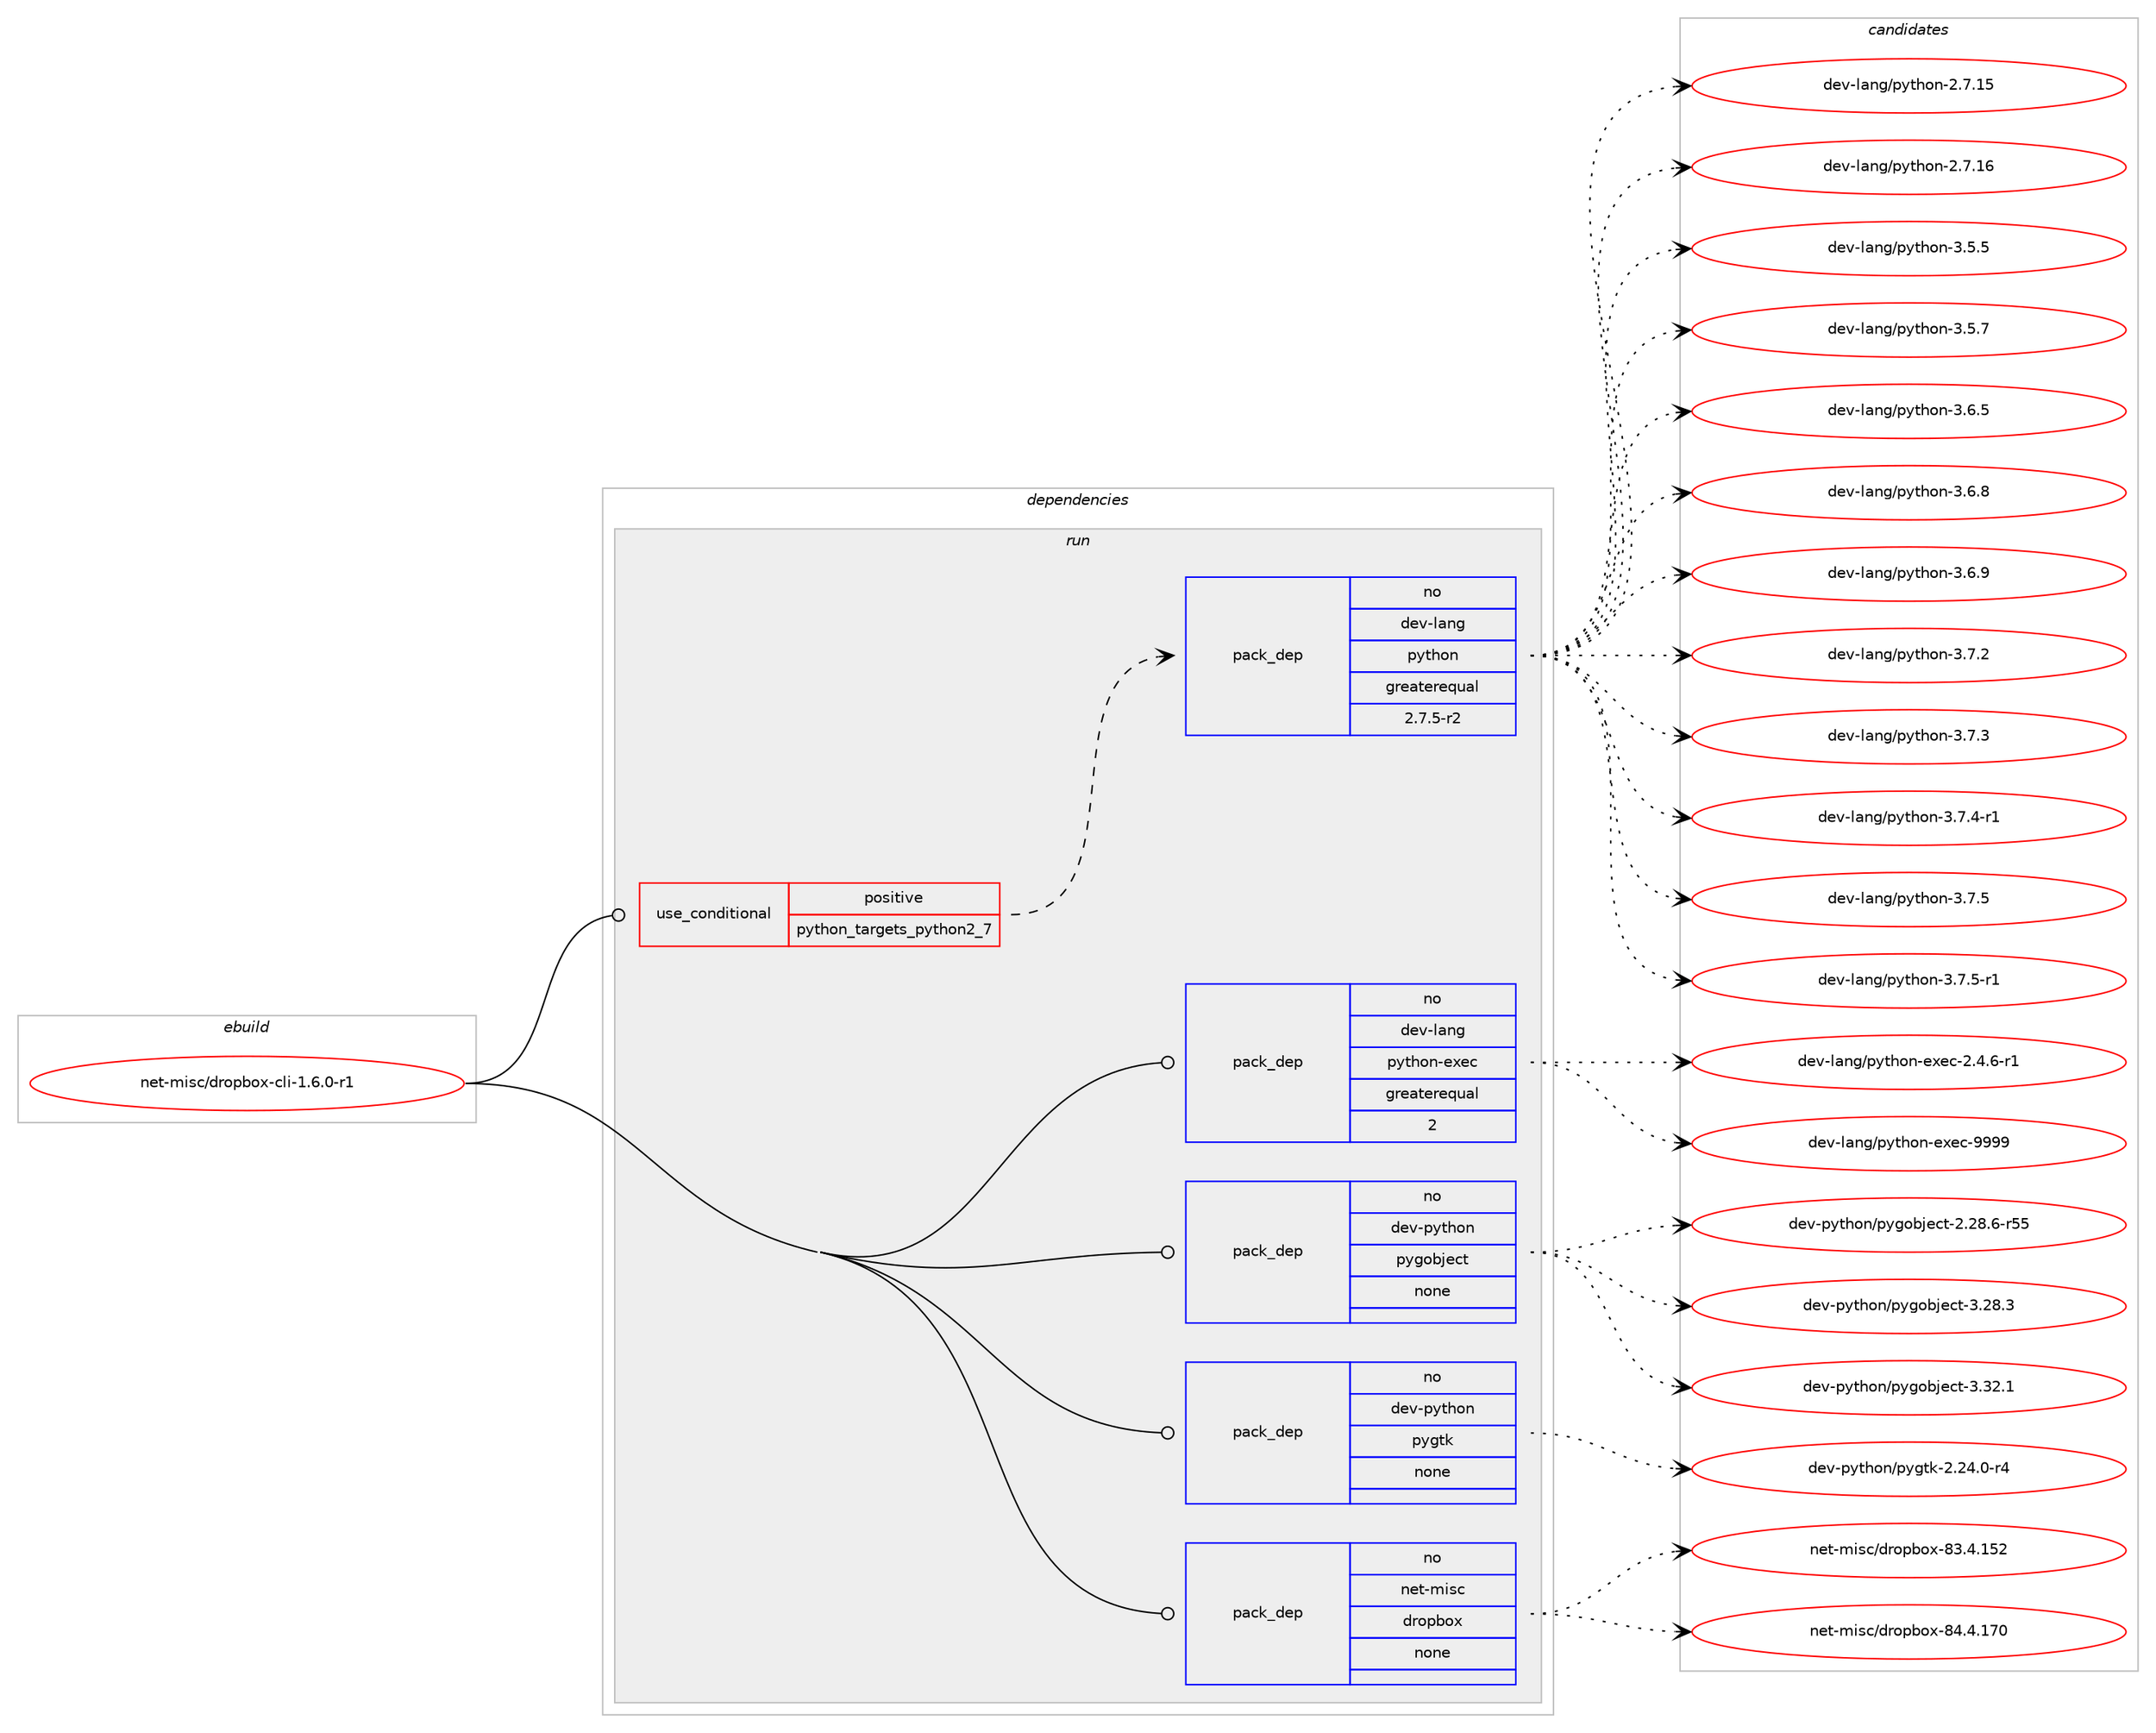 digraph prolog {

# *************
# Graph options
# *************

newrank=true;
concentrate=true;
compound=true;
graph [rankdir=LR,fontname=Helvetica,fontsize=10,ranksep=1.5];#, ranksep=2.5, nodesep=0.2];
edge  [arrowhead=vee];
node  [fontname=Helvetica,fontsize=10];

# **********
# The ebuild
# **********

subgraph cluster_leftcol {
color=gray;
rank=same;
label=<<i>ebuild</i>>;
id [label="net-misc/dropbox-cli-1.6.0-r1", color=red, width=4, href="../net-misc/dropbox-cli-1.6.0-r1.svg"];
}

# ****************
# The dependencies
# ****************

subgraph cluster_midcol {
color=gray;
label=<<i>dependencies</i>>;
subgraph cluster_compile {
fillcolor="#eeeeee";
style=filled;
label=<<i>compile</i>>;
}
subgraph cluster_compileandrun {
fillcolor="#eeeeee";
style=filled;
label=<<i>compile and run</i>>;
}
subgraph cluster_run {
fillcolor="#eeeeee";
style=filled;
label=<<i>run</i>>;
subgraph cond203050 {
dependency832668 [label=<<TABLE BORDER="0" CELLBORDER="1" CELLSPACING="0" CELLPADDING="4"><TR><TD ROWSPAN="3" CELLPADDING="10">use_conditional</TD></TR><TR><TD>positive</TD></TR><TR><TD>python_targets_python2_7</TD></TR></TABLE>>, shape=none, color=red];
subgraph pack615011 {
dependency832669 [label=<<TABLE BORDER="0" CELLBORDER="1" CELLSPACING="0" CELLPADDING="4" WIDTH="220"><TR><TD ROWSPAN="6" CELLPADDING="30">pack_dep</TD></TR><TR><TD WIDTH="110">no</TD></TR><TR><TD>dev-lang</TD></TR><TR><TD>python</TD></TR><TR><TD>greaterequal</TD></TR><TR><TD>2.7.5-r2</TD></TR></TABLE>>, shape=none, color=blue];
}
dependency832668:e -> dependency832669:w [weight=20,style="dashed",arrowhead="vee"];
}
id:e -> dependency832668:w [weight=20,style="solid",arrowhead="odot"];
subgraph pack615012 {
dependency832670 [label=<<TABLE BORDER="0" CELLBORDER="1" CELLSPACING="0" CELLPADDING="4" WIDTH="220"><TR><TD ROWSPAN="6" CELLPADDING="30">pack_dep</TD></TR><TR><TD WIDTH="110">no</TD></TR><TR><TD>dev-lang</TD></TR><TR><TD>python-exec</TD></TR><TR><TD>greaterequal</TD></TR><TR><TD>2</TD></TR></TABLE>>, shape=none, color=blue];
}
id:e -> dependency832670:w [weight=20,style="solid",arrowhead="odot"];
subgraph pack615013 {
dependency832671 [label=<<TABLE BORDER="0" CELLBORDER="1" CELLSPACING="0" CELLPADDING="4" WIDTH="220"><TR><TD ROWSPAN="6" CELLPADDING="30">pack_dep</TD></TR><TR><TD WIDTH="110">no</TD></TR><TR><TD>dev-python</TD></TR><TR><TD>pygobject</TD></TR><TR><TD>none</TD></TR><TR><TD></TD></TR></TABLE>>, shape=none, color=blue];
}
id:e -> dependency832671:w [weight=20,style="solid",arrowhead="odot"];
subgraph pack615014 {
dependency832672 [label=<<TABLE BORDER="0" CELLBORDER="1" CELLSPACING="0" CELLPADDING="4" WIDTH="220"><TR><TD ROWSPAN="6" CELLPADDING="30">pack_dep</TD></TR><TR><TD WIDTH="110">no</TD></TR><TR><TD>dev-python</TD></TR><TR><TD>pygtk</TD></TR><TR><TD>none</TD></TR><TR><TD></TD></TR></TABLE>>, shape=none, color=blue];
}
id:e -> dependency832672:w [weight=20,style="solid",arrowhead="odot"];
subgraph pack615015 {
dependency832673 [label=<<TABLE BORDER="0" CELLBORDER="1" CELLSPACING="0" CELLPADDING="4" WIDTH="220"><TR><TD ROWSPAN="6" CELLPADDING="30">pack_dep</TD></TR><TR><TD WIDTH="110">no</TD></TR><TR><TD>net-misc</TD></TR><TR><TD>dropbox</TD></TR><TR><TD>none</TD></TR><TR><TD></TD></TR></TABLE>>, shape=none, color=blue];
}
id:e -> dependency832673:w [weight=20,style="solid",arrowhead="odot"];
}
}

# **************
# The candidates
# **************

subgraph cluster_choices {
rank=same;
color=gray;
label=<<i>candidates</i>>;

subgraph choice615011 {
color=black;
nodesep=1;
choice10010111845108971101034711212111610411111045504655464953 [label="dev-lang/python-2.7.15", color=red, width=4,href="../dev-lang/python-2.7.15.svg"];
choice10010111845108971101034711212111610411111045504655464954 [label="dev-lang/python-2.7.16", color=red, width=4,href="../dev-lang/python-2.7.16.svg"];
choice100101118451089711010347112121116104111110455146534653 [label="dev-lang/python-3.5.5", color=red, width=4,href="../dev-lang/python-3.5.5.svg"];
choice100101118451089711010347112121116104111110455146534655 [label="dev-lang/python-3.5.7", color=red, width=4,href="../dev-lang/python-3.5.7.svg"];
choice100101118451089711010347112121116104111110455146544653 [label="dev-lang/python-3.6.5", color=red, width=4,href="../dev-lang/python-3.6.5.svg"];
choice100101118451089711010347112121116104111110455146544656 [label="dev-lang/python-3.6.8", color=red, width=4,href="../dev-lang/python-3.6.8.svg"];
choice100101118451089711010347112121116104111110455146544657 [label="dev-lang/python-3.6.9", color=red, width=4,href="../dev-lang/python-3.6.9.svg"];
choice100101118451089711010347112121116104111110455146554650 [label="dev-lang/python-3.7.2", color=red, width=4,href="../dev-lang/python-3.7.2.svg"];
choice100101118451089711010347112121116104111110455146554651 [label="dev-lang/python-3.7.3", color=red, width=4,href="../dev-lang/python-3.7.3.svg"];
choice1001011184510897110103471121211161041111104551465546524511449 [label="dev-lang/python-3.7.4-r1", color=red, width=4,href="../dev-lang/python-3.7.4-r1.svg"];
choice100101118451089711010347112121116104111110455146554653 [label="dev-lang/python-3.7.5", color=red, width=4,href="../dev-lang/python-3.7.5.svg"];
choice1001011184510897110103471121211161041111104551465546534511449 [label="dev-lang/python-3.7.5-r1", color=red, width=4,href="../dev-lang/python-3.7.5-r1.svg"];
dependency832669:e -> choice10010111845108971101034711212111610411111045504655464953:w [style=dotted,weight="100"];
dependency832669:e -> choice10010111845108971101034711212111610411111045504655464954:w [style=dotted,weight="100"];
dependency832669:e -> choice100101118451089711010347112121116104111110455146534653:w [style=dotted,weight="100"];
dependency832669:e -> choice100101118451089711010347112121116104111110455146534655:w [style=dotted,weight="100"];
dependency832669:e -> choice100101118451089711010347112121116104111110455146544653:w [style=dotted,weight="100"];
dependency832669:e -> choice100101118451089711010347112121116104111110455146544656:w [style=dotted,weight="100"];
dependency832669:e -> choice100101118451089711010347112121116104111110455146544657:w [style=dotted,weight="100"];
dependency832669:e -> choice100101118451089711010347112121116104111110455146554650:w [style=dotted,weight="100"];
dependency832669:e -> choice100101118451089711010347112121116104111110455146554651:w [style=dotted,weight="100"];
dependency832669:e -> choice1001011184510897110103471121211161041111104551465546524511449:w [style=dotted,weight="100"];
dependency832669:e -> choice100101118451089711010347112121116104111110455146554653:w [style=dotted,weight="100"];
dependency832669:e -> choice1001011184510897110103471121211161041111104551465546534511449:w [style=dotted,weight="100"];
}
subgraph choice615012 {
color=black;
nodesep=1;
choice10010111845108971101034711212111610411111045101120101994550465246544511449 [label="dev-lang/python-exec-2.4.6-r1", color=red, width=4,href="../dev-lang/python-exec-2.4.6-r1.svg"];
choice10010111845108971101034711212111610411111045101120101994557575757 [label="dev-lang/python-exec-9999", color=red, width=4,href="../dev-lang/python-exec-9999.svg"];
dependency832670:e -> choice10010111845108971101034711212111610411111045101120101994550465246544511449:w [style=dotted,weight="100"];
dependency832670:e -> choice10010111845108971101034711212111610411111045101120101994557575757:w [style=dotted,weight="100"];
}
subgraph choice615013 {
color=black;
nodesep=1;
choice1001011184511212111610411111047112121103111981061019911645504650564654451145353 [label="dev-python/pygobject-2.28.6-r55", color=red, width=4,href="../dev-python/pygobject-2.28.6-r55.svg"];
choice1001011184511212111610411111047112121103111981061019911645514650564651 [label="dev-python/pygobject-3.28.3", color=red, width=4,href="../dev-python/pygobject-3.28.3.svg"];
choice1001011184511212111610411111047112121103111981061019911645514651504649 [label="dev-python/pygobject-3.32.1", color=red, width=4,href="../dev-python/pygobject-3.32.1.svg"];
dependency832671:e -> choice1001011184511212111610411111047112121103111981061019911645504650564654451145353:w [style=dotted,weight="100"];
dependency832671:e -> choice1001011184511212111610411111047112121103111981061019911645514650564651:w [style=dotted,weight="100"];
dependency832671:e -> choice1001011184511212111610411111047112121103111981061019911645514651504649:w [style=dotted,weight="100"];
}
subgraph choice615014 {
color=black;
nodesep=1;
choice1001011184511212111610411111047112121103116107455046505246484511452 [label="dev-python/pygtk-2.24.0-r4", color=red, width=4,href="../dev-python/pygtk-2.24.0-r4.svg"];
dependency832672:e -> choice1001011184511212111610411111047112121103116107455046505246484511452:w [style=dotted,weight="100"];
}
subgraph choice615015 {
color=black;
nodesep=1;
choice11010111645109105115994710011411111298111120455651465246495350 [label="net-misc/dropbox-83.4.152", color=red, width=4,href="../net-misc/dropbox-83.4.152.svg"];
choice11010111645109105115994710011411111298111120455652465246495548 [label="net-misc/dropbox-84.4.170", color=red, width=4,href="../net-misc/dropbox-84.4.170.svg"];
dependency832673:e -> choice11010111645109105115994710011411111298111120455651465246495350:w [style=dotted,weight="100"];
dependency832673:e -> choice11010111645109105115994710011411111298111120455652465246495548:w [style=dotted,weight="100"];
}
}

}
